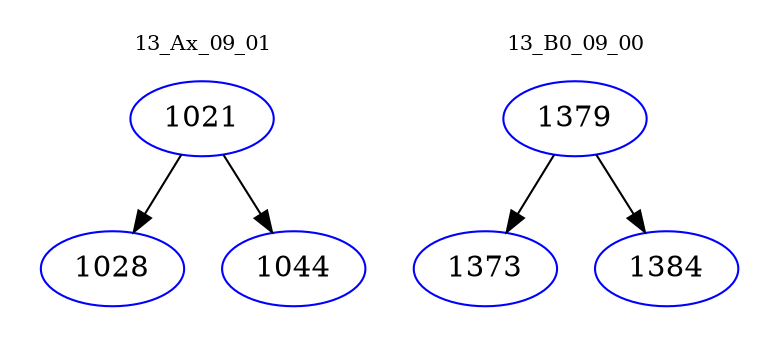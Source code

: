 digraph{
subgraph cluster_0 {
color = white
label = "13_Ax_09_01";
fontsize=10;
T0_1021 [label="1021", color="blue"]
T0_1021 -> T0_1028 [color="black"]
T0_1028 [label="1028", color="blue"]
T0_1021 -> T0_1044 [color="black"]
T0_1044 [label="1044", color="blue"]
}
subgraph cluster_1 {
color = white
label = "13_B0_09_00";
fontsize=10;
T1_1379 [label="1379", color="blue"]
T1_1379 -> T1_1373 [color="black"]
T1_1373 [label="1373", color="blue"]
T1_1379 -> T1_1384 [color="black"]
T1_1384 [label="1384", color="blue"]
}
}
